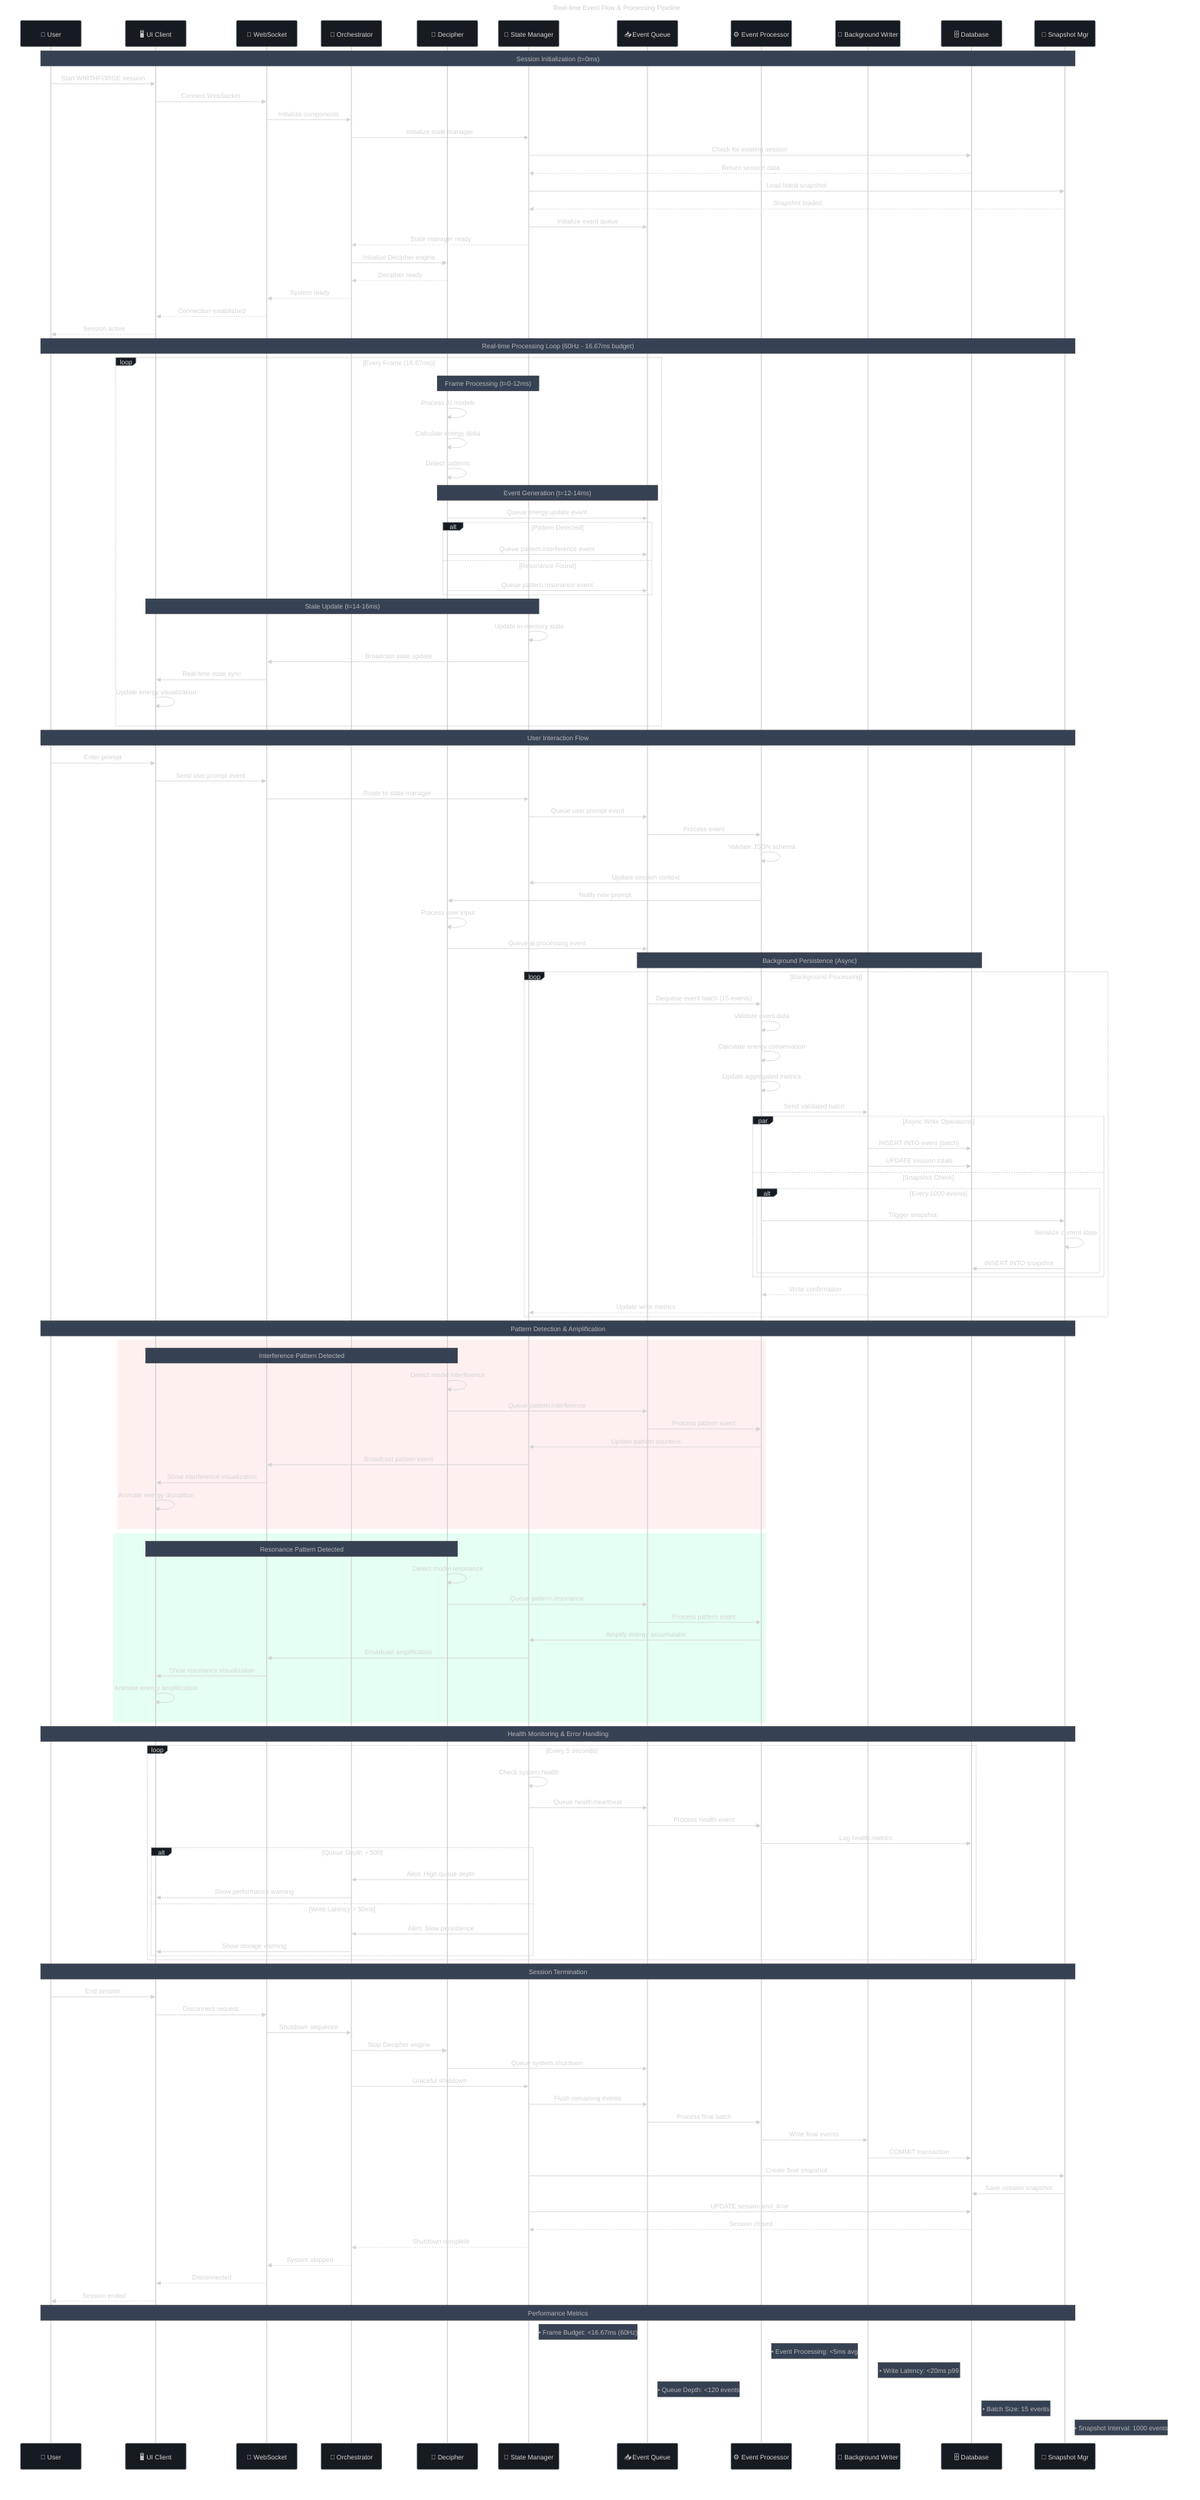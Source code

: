 ---
title: "Real-time Event Flow & Processing Pipeline"
config:
  theme: dark
  themeVariables:
    primaryColor: "#61dafb"
    primaryTextColor: "#ffffff"
    primaryBorderColor: "#4a90e2"
    lineColor: "#00ff88"
    secondaryColor: "#ff6b6b"
    tertiaryColor: "#feca57"
    background: "#0d1117"
    mainBkg: "#161b22"
    secondBkg: "#21262d"
---

sequenceDiagram
    participant U as 👤 User
    participant UI as 🖥️ UI Client
    participant WS as 🔌 WebSocket
    participant O as 🎯 Orchestrator
    participant D as 🧠 Decipher
    participant SM as 💾 State Manager
    participant EQ as 📥 Event Queue
    participant EP as ⚙️ Event Processor
    participant BW as 📝 Background Writer
    participant DB as 🗄️ Database
    participant SN as 📸 Snapshot Mgr

    Note over U,SN: Session Initialization (t=0ms)
    U->>UI: Start WIRTHFORGE session
    UI->>WS: Connect WebSocket
    WS->>O: Initialize components
    O->>SM: Initialize state manager
    SM->>DB: Check for existing session
    DB-->>SM: Return session data
    SM->>SN: Load latest snapshot
    SN-->>SM: Snapshot loaded
    SM->>EQ: Initialize event queue
    SM-->>O: State manager ready
    O->>D: Initialize Decipher engine
    D-->>O: Decipher ready
    O-->>WS: System ready
    WS-->>UI: Connection established
    UI-->>U: Session active

    Note over U,SN: Real-time Processing Loop (60Hz - 16.67ms budget)
    
    loop Every Frame (16.67ms)
        Note over D,SM: Frame Processing (t=0-12ms)
        D->>D: Process AI models
        D->>D: Calculate energy delta
        D->>D: Detect patterns
        
        Note over D,EQ: Event Generation (t=12-14ms)
        D->>EQ: Queue energy.update event
        alt Pattern Detected
            D->>EQ: Queue pattern.interference event
        else Resonance Found
            D->>EQ: Queue pattern.resonance event
        end
        
        Note over SM,UI: State Update (t=14-16ms)
        SM->>SM: Update in-memory state
        SM->>WS: Broadcast state update
        WS->>UI: Real-time state sync
        UI->>UI: Update energy visualization
    end

    Note over U,SN: User Interaction Flow
    U->>UI: Enter prompt
    UI->>WS: Send user.prompt event
    WS->>SM: Route to state manager
    SM->>EQ: Queue user.prompt event
    EQ->>EP: Process event
    EP->>EP: Validate JSON schema
    EP->>SM: Update session context
    EP->>D: Notify new prompt
    D->>D: Process user input
    D->>EQ: Queue ai.processing event
    
    Note over EQ,DB: Background Persistence (Async)
    
    loop Background Processing
        EQ->>EP: Dequeue event batch (15 events)
        EP->>EP: Validate event data
        EP->>EP: Calculate energy conservation
        EP->>EP: Update aggregated metrics
        EP->>BW: Send validated batch
        
        par Async Write Operations
            BW->>DB: INSERT INTO event (batch)
            BW->>DB: UPDATE session totals
        and Snapshot Check
            alt Every 1000 events
                EP->>SN: Trigger snapshot
                SN->>SN: Serialize current state
                SN->>DB: INSERT INTO snapshot
            end
        end
        
        BW-->>EP: Write confirmation
        EP-->>SM: Update write metrics
    end

    Note over U,SN: Pattern Detection & Amplification
    
    rect rgb(255, 107, 107, 0.1)
        Note over D,UI: Interference Pattern Detected
        D->>D: Detect model interference
        D->>EQ: Queue pattern.interference
        EQ->>EP: Process pattern event
        EP->>SM: Update pattern counters
        SM->>WS: Broadcast pattern event
        WS->>UI: Show interference visualization
        UI->>UI: Animate energy disruption
    end
    
    rect rgb(0, 255, 136, 0.1)
        Note over D,UI: Resonance Pattern Detected
        D->>D: Detect model resonance
        D->>EQ: Queue pattern.resonance
        EQ->>EP: Process pattern event
        EP->>SM: Amplify energy accumulator
        SM->>WS: Broadcast amplification
        WS->>UI: Show resonance visualization
        UI->>UI: Animate energy amplification
    end

    Note over U,SN: Health Monitoring & Error Handling
    
    loop Every 5 seconds
        SM->>SM: Check system health
        SM->>EQ: Queue health.heartbeat
        EQ->>EP: Process health event
        EP->>DB: Log health metrics
        
        alt Queue Depth > 500
            SM->>O: Alert: High queue depth
            O->>UI: Show performance warning
        else Write Latency > 50ms
            SM->>O: Alert: Slow persistence
            O->>UI: Show storage warning
        end
    end

    Note over U,SN: Session Termination
    U->>UI: End session
    UI->>WS: Disconnect request
    WS->>O: Shutdown sequence
    O->>D: Stop Decipher engine
    D->>EQ: Queue system.shutdown
    O->>SM: Graceful shutdown
    
    SM->>EQ: Flush remaining events
    EQ->>EP: Process final batch
    EP->>BW: Write final events
    BW->>DB: COMMIT transaction
    
    SM->>SN: Create final snapshot
    SN->>DB: Save session snapshot
    
    SM->>DB: UPDATE session end_time
    DB-->>SM: Session closed
    SM-->>O: Shutdown complete
    O-->>WS: System stopped
    WS-->>UI: Disconnected
    UI-->>U: Session ended

    Note over U,SN: Performance Metrics
    Note right of SM: • Frame Budget: <16.67ms (60Hz)
    Note right of EP: • Event Processing: <5ms avg
    Note right of BW: • Write Latency: <20ms p99
    Note right of EQ: • Queue Depth: <120 events
    Note right of DB: • Batch Size: 15 events
    Note right of SN: • Snapshot Interval: 1000 events